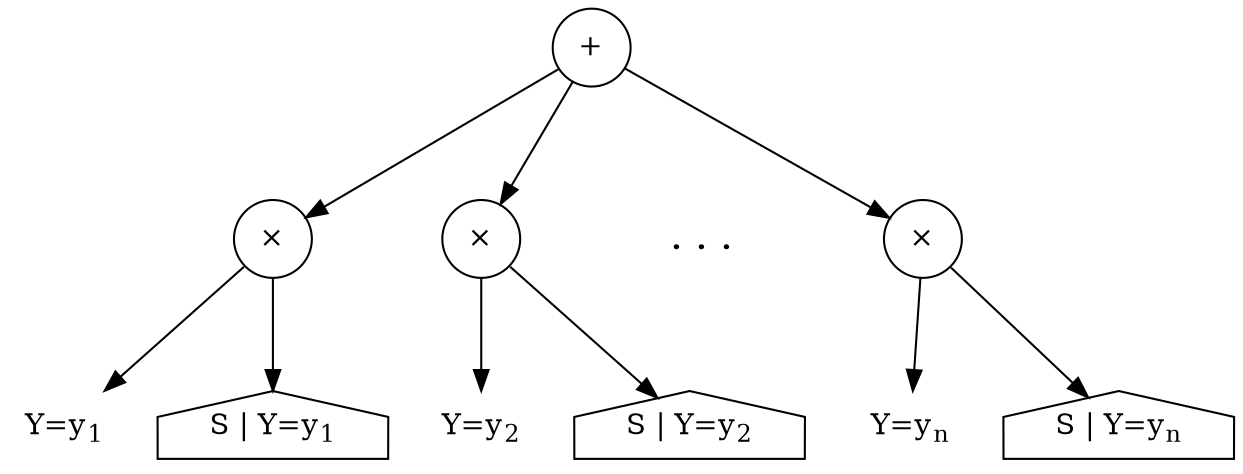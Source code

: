 digraph G {
  root [shape=circle, label="+"];
  graph [ranksep=0.01];
  splines="false";
  subgraph L1 {
    rank=same;
    P1 [shape=circle, label=<&times;>];
    P2 [shape=circle, label=<&times;>];
    Pi [shape=none, label=<. . .>, margin=0.75, fontsize=20];
    Pn [shape=circle, label=<&times;>];
  };
  root -> {P1 P2};
  root -> Pi [style=invis];
  root -> Pn;
  subgraph L2 {
    rank=same;
    I1 [shape=none, label=<Y=y<sub>1</sub>>];
    I2 [shape=none, label=<Y=y<sub>2</sub>>];
    In [shape=none, label=<Y=y<sub>n</sub>>];
  };
  subgraph L3 {
    rank=same;
    S1 [shape=house, label=<S | Y=y<sub>1</sub>>, margin=0.05];
    S2 [shape=house, label=<S | Y=y<sub>2</sub>>, margin=0.05];
    Sn [shape=house, label=<S | Y=y<sub>n</sub>>, margin=0.05];
  };
  P1 -> {S1 I1};
  P2 -> {S2 I2};
  Pn -> {Sn In};
}
